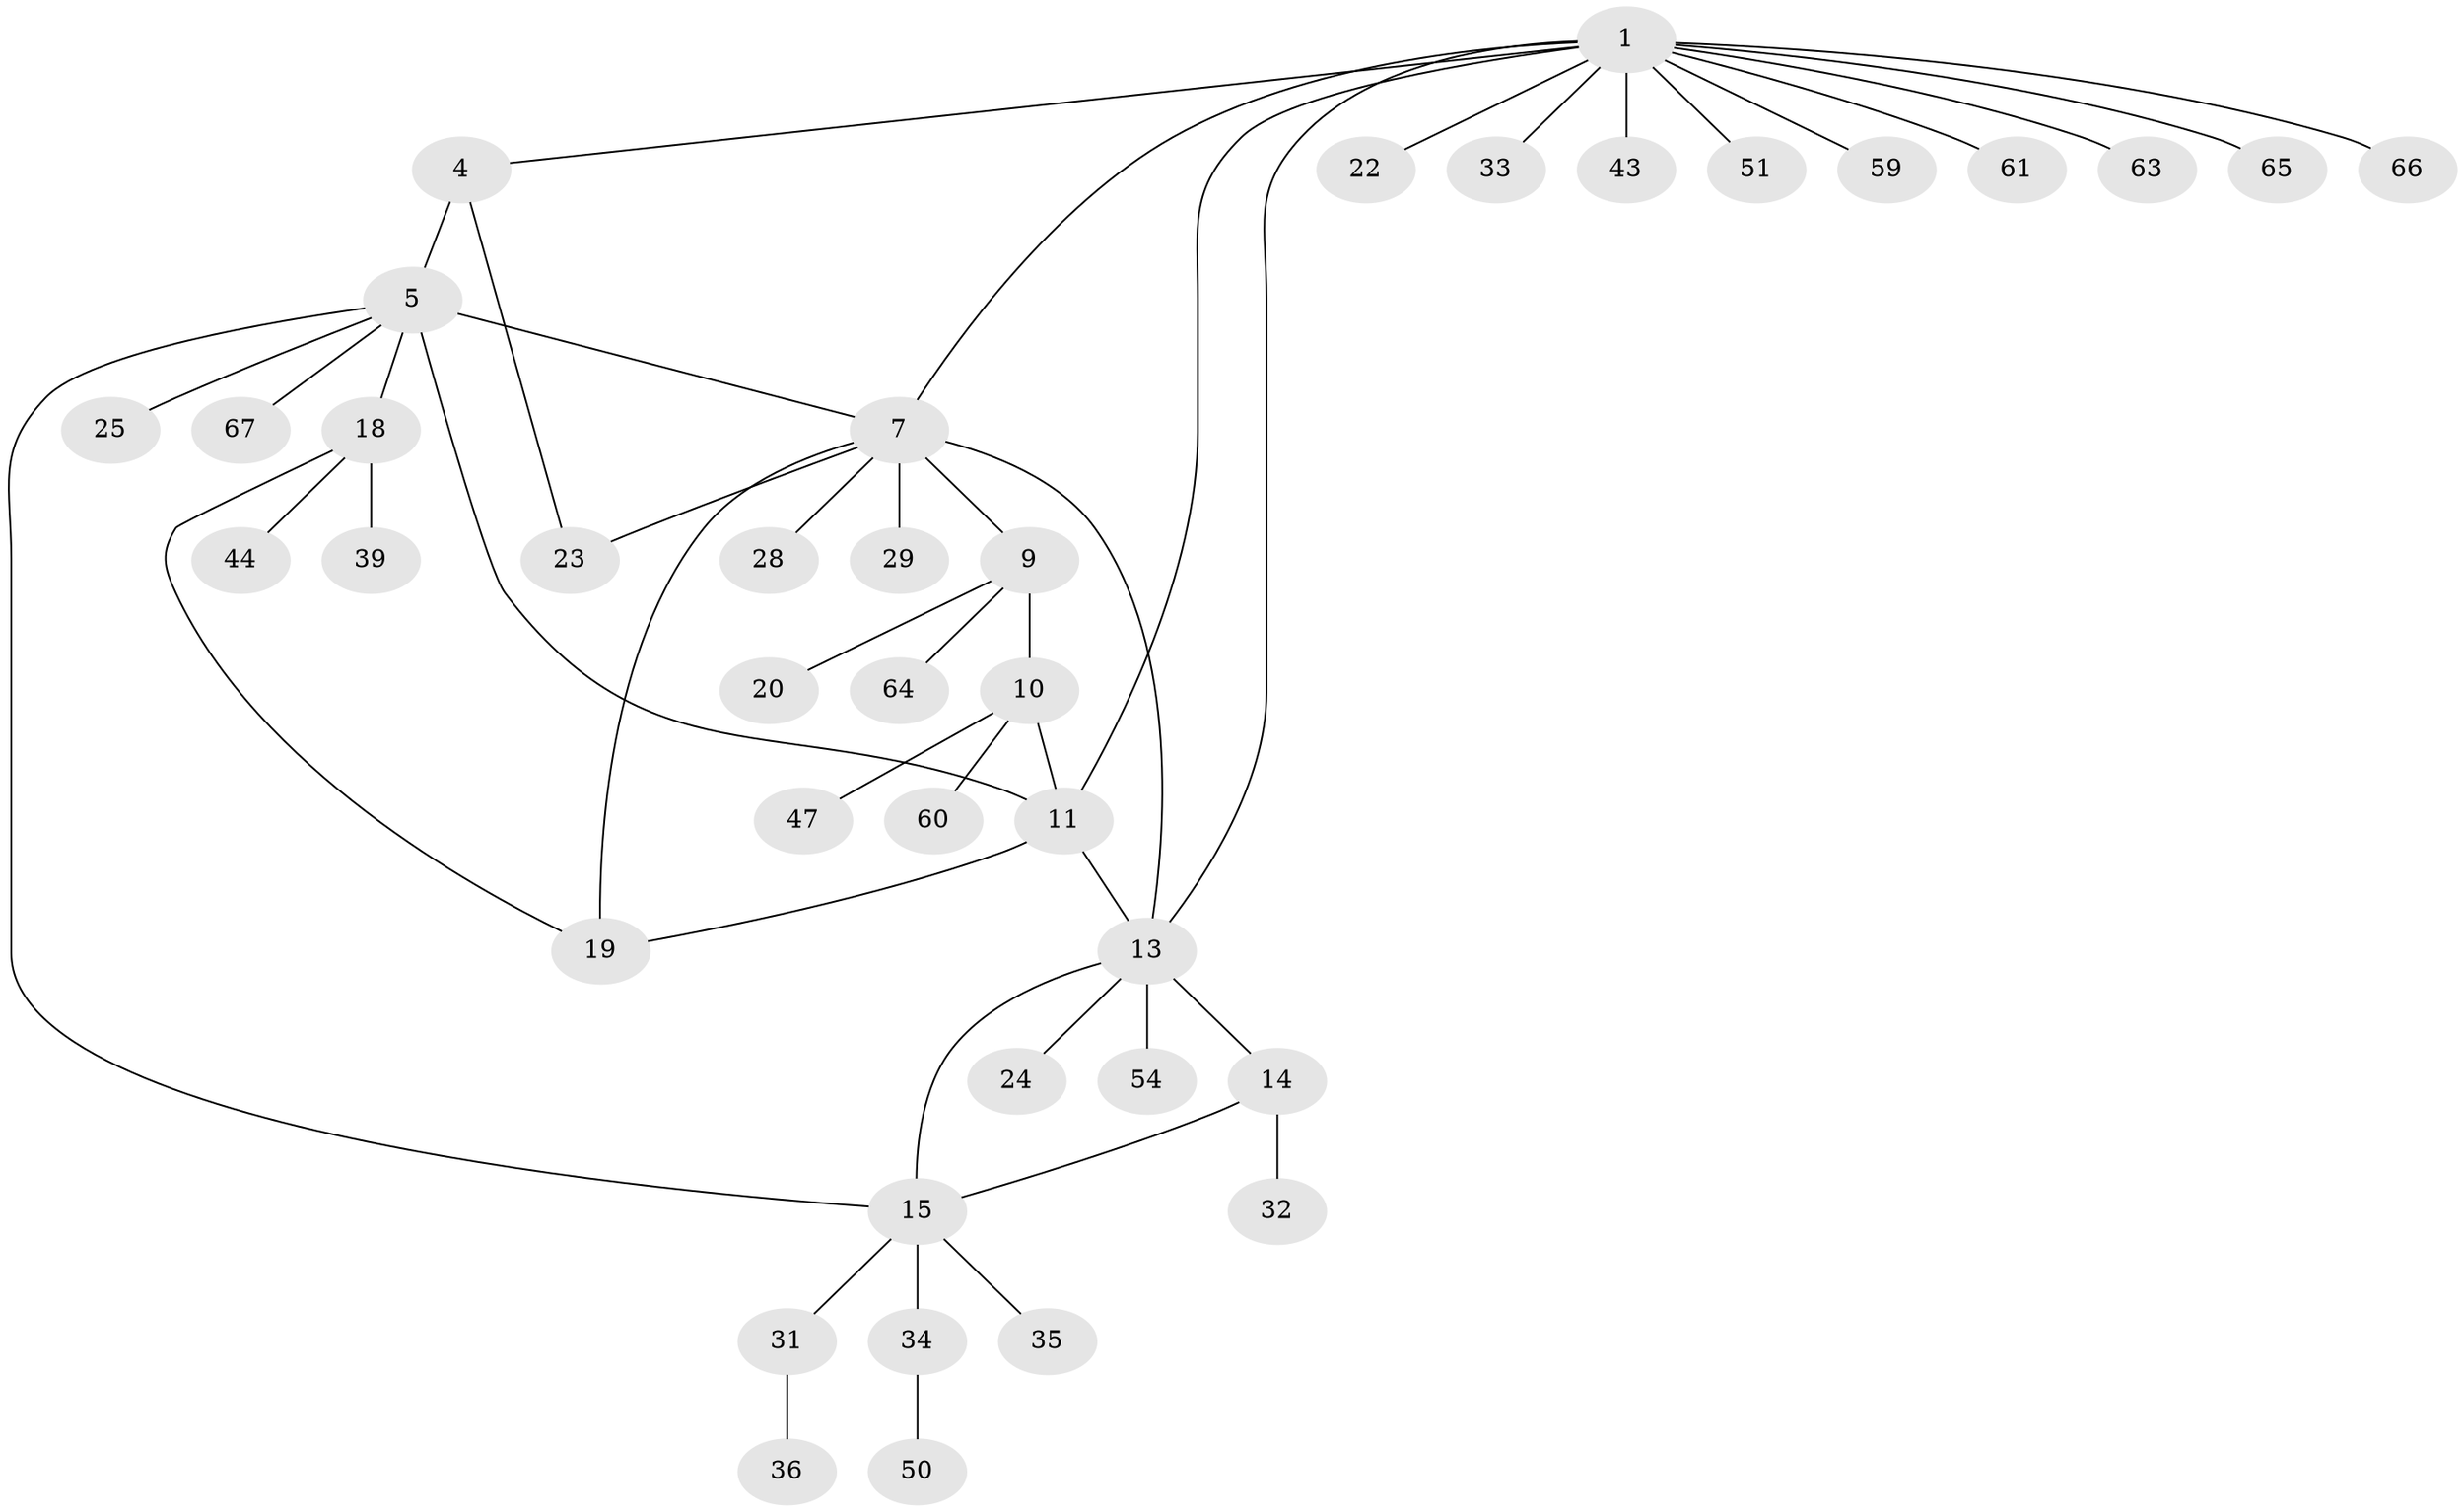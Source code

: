 // original degree distribution, {5: 0.07352941176470588, 4: 0.058823529411764705, 10: 0.014705882352941176, 7: 0.029411764705882353, 3: 0.11764705882352941, 6: 0.029411764705882353, 9: 0.014705882352941176, 1: 0.5588235294117647, 2: 0.10294117647058823}
// Generated by graph-tools (version 1.1) at 2025/19/03/04/25 18:19:53]
// undirected, 40 vertices, 49 edges
graph export_dot {
graph [start="1"]
  node [color=gray90,style=filled];
  1 [super="+2"];
  4 [super="+46"];
  5 [super="+6+49"];
  7 [super="+8"];
  9;
  10 [super="+12"];
  11;
  13 [super="+16+52"];
  14;
  15 [super="+21"];
  18;
  19;
  20;
  22;
  23;
  24 [super="+68"];
  25 [super="+45+58"];
  28;
  29;
  31 [super="+57"];
  32 [super="+37"];
  33;
  34;
  35;
  36;
  39;
  43;
  44;
  47;
  50;
  51;
  54;
  59;
  60;
  61;
  63;
  64;
  65;
  66;
  67;
  1 -- 11;
  1 -- 22;
  1 -- 43;
  1 -- 65;
  1 -- 33;
  1 -- 66;
  1 -- 4;
  1 -- 7;
  1 -- 13;
  1 -- 51;
  1 -- 59;
  1 -- 61;
  1 -- 63;
  4 -- 5 [weight=2];
  4 -- 23;
  5 -- 7;
  5 -- 11;
  5 -- 15;
  5 -- 25;
  5 -- 18;
  5 -- 67;
  7 -- 9 [weight=2];
  7 -- 13;
  7 -- 23;
  7 -- 29;
  7 -- 19;
  7 -- 28;
  9 -- 10;
  9 -- 20;
  9 -- 64;
  10 -- 11 [weight=2];
  10 -- 60;
  10 -- 47;
  11 -- 13;
  11 -- 19;
  13 -- 14;
  13 -- 15;
  13 -- 24;
  13 -- 54;
  14 -- 15;
  14 -- 32;
  15 -- 31;
  15 -- 34;
  15 -- 35;
  18 -- 19;
  18 -- 39;
  18 -- 44;
  31 -- 36;
  34 -- 50;
}
